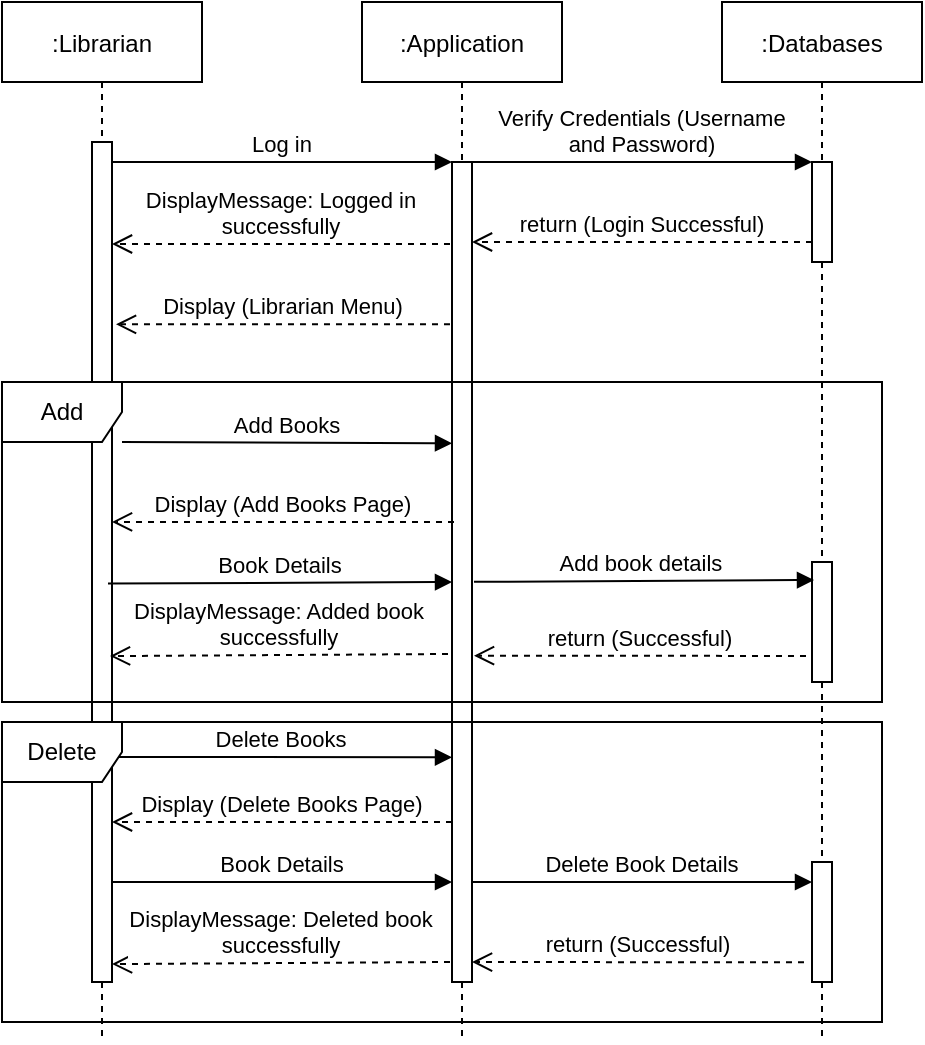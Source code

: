 <mxfile version="20.6.0" type="device"><diagram id="kgpKYQtTHZ0yAKxKKP6v" name="Page-1"><mxGraphModel dx="946" dy="614" grid="1" gridSize="10" guides="1" tooltips="1" connect="1" arrows="1" fold="1" page="1" pageScale="1" pageWidth="850" pageHeight="1100" math="0" shadow="0"><root><mxCell id="0"/><mxCell id="1" parent="0"/><mxCell id="3nuBFxr9cyL0pnOWT2aG-1" value=":Librarian" style="shape=umlLifeline;perimeter=lifelinePerimeter;container=1;collapsible=0;recursiveResize=0;rounded=0;shadow=0;strokeWidth=1;" parent="1" vertex="1"><mxGeometry x="120" y="80" width="100" height="520" as="geometry"/></mxCell><mxCell id="3nuBFxr9cyL0pnOWT2aG-2" value="" style="points=[];perimeter=orthogonalPerimeter;rounded=0;shadow=0;strokeWidth=1;" parent="3nuBFxr9cyL0pnOWT2aG-1" vertex="1"><mxGeometry x="45" y="70" width="10" height="420" as="geometry"/></mxCell><mxCell id="LQkjiR74v5XhnZK2cVG0-19" value="Book Details" style="verticalAlign=bottom;endArrow=block;entryX=0;entryY=0;shadow=0;strokeWidth=1;" parent="3nuBFxr9cyL0pnOWT2aG-1" edge="1"><mxGeometry relative="1" as="geometry"><mxPoint x="55" y="440.0" as="sourcePoint"/><mxPoint x="225" y="440.0" as="targetPoint"/></mxGeometry></mxCell><mxCell id="LQkjiR74v5XhnZK2cVG0-30" value="DisplayMessage: Deleted book &#10;successfully" style="verticalAlign=bottom;endArrow=open;dashed=1;endSize=8;shadow=0;strokeWidth=1;entryX=0.9;entryY=0.612;entryDx=0;entryDy=0;entryPerimeter=0;exitX=-0.2;exitY=0.6;exitDx=0;exitDy=0;exitPerimeter=0;" parent="3nuBFxr9cyL0pnOWT2aG-1" edge="1"><mxGeometry relative="1" as="geometry"><mxPoint x="55" y="481.04" as="targetPoint"/><mxPoint x="224" y="480" as="sourcePoint"/></mxGeometry></mxCell><mxCell id="3nuBFxr9cyL0pnOWT2aG-5" value=":Application" style="shape=umlLifeline;perimeter=lifelinePerimeter;container=1;collapsible=0;recursiveResize=0;rounded=0;shadow=0;strokeWidth=1;" parent="1" vertex="1"><mxGeometry x="300" y="80" width="100" height="520" as="geometry"/></mxCell><mxCell id="3nuBFxr9cyL0pnOWT2aG-6" value="" style="points=[];perimeter=orthogonalPerimeter;rounded=0;shadow=0;strokeWidth=1;" parent="3nuBFxr9cyL0pnOWT2aG-5" vertex="1"><mxGeometry x="45" y="80" width="10" height="410" as="geometry"/></mxCell><mxCell id="LQkjiR74v5XhnZK2cVG0-18" value="Display (Delete Books Page)" style="verticalAlign=bottom;endArrow=open;dashed=1;endSize=8;shadow=0;strokeWidth=1;exitX=0;exitY=0.8;exitDx=0;exitDy=0;exitPerimeter=0;" parent="3nuBFxr9cyL0pnOWT2aG-5" edge="1"><mxGeometry relative="1" as="geometry"><mxPoint x="-125" y="410" as="targetPoint"/><mxPoint x="45" y="410" as="sourcePoint"/></mxGeometry></mxCell><mxCell id="LQkjiR74v5XhnZK2cVG0-20" value="Delete Book Details" style="verticalAlign=bottom;endArrow=block;entryX=0;entryY=0;shadow=0;strokeWidth=1;" parent="3nuBFxr9cyL0pnOWT2aG-5" edge="1"><mxGeometry relative="1" as="geometry"><mxPoint x="55" y="440.0" as="sourcePoint"/><mxPoint x="225" y="440.0" as="targetPoint"/></mxGeometry></mxCell><mxCell id="3nuBFxr9cyL0pnOWT2aG-7" value="Display (Add Books Page)" style="verticalAlign=bottom;endArrow=open;dashed=1;endSize=8;shadow=0;strokeWidth=1;exitX=0.1;exitY=0.439;exitDx=0;exitDy=0;exitPerimeter=0;" parent="1" source="3nuBFxr9cyL0pnOWT2aG-6" target="3nuBFxr9cyL0pnOWT2aG-2" edge="1"><mxGeometry relative="1" as="geometry"><mxPoint x="275" y="236" as="targetPoint"/><mxPoint x="290" y="320" as="sourcePoint"/><Array as="points"/></mxGeometry></mxCell><mxCell id="3nuBFxr9cyL0pnOWT2aG-8" value="Log in" style="verticalAlign=bottom;endArrow=block;entryX=0;entryY=0;shadow=0;strokeWidth=1;" parent="1" source="3nuBFxr9cyL0pnOWT2aG-2" target="3nuBFxr9cyL0pnOWT2aG-6" edge="1"><mxGeometry relative="1" as="geometry"><mxPoint x="275" y="160" as="sourcePoint"/></mxGeometry></mxCell><mxCell id="LQkjiR74v5XhnZK2cVG0-1" value=":Databases" style="shape=umlLifeline;perimeter=lifelinePerimeter;container=1;collapsible=0;recursiveResize=0;rounded=0;shadow=0;strokeWidth=1;" parent="1" vertex="1"><mxGeometry x="480" y="80" width="100" height="520" as="geometry"/></mxCell><mxCell id="LQkjiR74v5XhnZK2cVG0-2" value="" style="points=[];perimeter=orthogonalPerimeter;rounded=0;shadow=0;strokeWidth=1;" parent="LQkjiR74v5XhnZK2cVG0-1" vertex="1"><mxGeometry x="45" y="80" width="10" height="50" as="geometry"/></mxCell><mxCell id="LQkjiR74v5XhnZK2cVG0-3" value="Verify Credentials (Username &#10;and Password)" style="verticalAlign=bottom;endArrow=block;entryX=0;entryY=0;shadow=0;strokeWidth=1;" parent="LQkjiR74v5XhnZK2cVG0-1" edge="1"><mxGeometry relative="1" as="geometry"><mxPoint x="-125" y="80.0" as="sourcePoint"/><mxPoint x="45" y="80.0" as="targetPoint"/></mxGeometry></mxCell><mxCell id="LQkjiR74v5XhnZK2cVG0-11" value="" style="points=[];perimeter=orthogonalPerimeter;rounded=0;shadow=0;strokeWidth=1;" parent="LQkjiR74v5XhnZK2cVG0-1" vertex="1"><mxGeometry x="45" y="280" width="10" height="60" as="geometry"/></mxCell><mxCell id="LQkjiR74v5XhnZK2cVG0-21" value="" style="points=[];perimeter=orthogonalPerimeter;rounded=0;shadow=0;strokeWidth=1;" parent="LQkjiR74v5XhnZK2cVG0-1" vertex="1"><mxGeometry x="45" y="430" width="10" height="60" as="geometry"/></mxCell><mxCell id="LQkjiR74v5XhnZK2cVG0-4" value="return (Login Successful)" style="verticalAlign=bottom;endArrow=open;dashed=1;endSize=8;shadow=0;strokeWidth=1;exitX=0;exitY=0.8;exitDx=0;exitDy=0;exitPerimeter=0;" parent="1" source="LQkjiR74v5XhnZK2cVG0-2" target="3nuBFxr9cyL0pnOWT2aG-6" edge="1"><mxGeometry relative="1" as="geometry"><mxPoint x="360" y="196" as="targetPoint"/><mxPoint x="530" y="179" as="sourcePoint"/></mxGeometry></mxCell><mxCell id="LQkjiR74v5XhnZK2cVG0-5" value="Display (Librarian Menu)" style="verticalAlign=bottom;endArrow=open;dashed=1;endSize=8;shadow=0;strokeWidth=1;exitX=-0.1;exitY=0.198;exitDx=0;exitDy=0;exitPerimeter=0;entryX=1.2;entryY=0.217;entryDx=0;entryDy=0;entryPerimeter=0;" parent="1" source="3nuBFxr9cyL0pnOWT2aG-6" target="3nuBFxr9cyL0pnOWT2aG-2" edge="1"><mxGeometry relative="1" as="geometry"><mxPoint x="170" y="200.0" as="targetPoint"/><mxPoint x="341" y="200.96" as="sourcePoint"/><Array as="points"/></mxGeometry></mxCell><mxCell id="LQkjiR74v5XhnZK2cVG0-8" value="DisplayMessage: Logged in &#10;successfully" style="verticalAlign=bottom;endArrow=open;dashed=1;endSize=8;exitX=-0.1;exitY=0.1;shadow=0;strokeWidth=1;exitDx=0;exitDy=0;exitPerimeter=0;" parent="1" source="3nuBFxr9cyL0pnOWT2aG-6" target="3nuBFxr9cyL0pnOWT2aG-2" edge="1"><mxGeometry relative="1" as="geometry"><mxPoint x="180" y="200.0" as="targetPoint"/><mxPoint x="350" y="200.0" as="sourcePoint"/></mxGeometry></mxCell><mxCell id="LQkjiR74v5XhnZK2cVG0-9" value="Add Books" style="verticalAlign=bottom;endArrow=block;shadow=0;strokeWidth=1;entryX=0;entryY=0.343;entryDx=0;entryDy=0;entryPerimeter=0;" parent="1" target="3nuBFxr9cyL0pnOWT2aG-6" edge="1"><mxGeometry relative="1" as="geometry"><mxPoint x="180" y="300" as="sourcePoint"/><mxPoint x="350" y="280" as="targetPoint"/></mxGeometry></mxCell><mxCell id="LQkjiR74v5XhnZK2cVG0-10" value="Book Details" style="verticalAlign=bottom;endArrow=block;shadow=0;strokeWidth=1;exitX=0.9;exitY=0.481;exitDx=0;exitDy=0;exitPerimeter=0;entryX=0.1;entryY=0.441;entryDx=0;entryDy=0;entryPerimeter=0;" parent="1" edge="1"><mxGeometry relative="1" as="geometry"><mxPoint x="173" y="370.8" as="sourcePoint"/><mxPoint x="345" y="370.0" as="targetPoint"/></mxGeometry></mxCell><mxCell id="LQkjiR74v5XhnZK2cVG0-12" value="Add book details " style="verticalAlign=bottom;endArrow=block;shadow=0;strokeWidth=1;exitX=1.1;exitY=0.512;exitDx=0;exitDy=0;exitPerimeter=0;entryX=0.1;entryY=0.15;entryDx=0;entryDy=0;entryPerimeter=0;" parent="1" source="3nuBFxr9cyL0pnOWT2aG-6" target="LQkjiR74v5XhnZK2cVG0-11" edge="1"><mxGeometry relative="1" as="geometry"><mxPoint x="360" y="369" as="sourcePoint"/><mxPoint x="530" y="370" as="targetPoint"/></mxGeometry></mxCell><mxCell id="LQkjiR74v5XhnZK2cVG0-26" value="return (Successful)" style="verticalAlign=bottom;endArrow=open;dashed=1;endSize=8;shadow=0;strokeWidth=1;exitX=-0.3;exitY=0.783;exitDx=0;exitDy=0;exitPerimeter=0;entryX=1.1;entryY=0.602;entryDx=0;entryDy=0;entryPerimeter=0;" parent="1" source="LQkjiR74v5XhnZK2cVG0-11" target="3nuBFxr9cyL0pnOWT2aG-6" edge="1"><mxGeometry relative="1" as="geometry"><mxPoint x="365" y="210" as="targetPoint"/><mxPoint x="535" y="210" as="sourcePoint"/></mxGeometry></mxCell><mxCell id="LQkjiR74v5XhnZK2cVG0-28" value="DisplayMessage: Added book &#10;successfully" style="verticalAlign=bottom;endArrow=open;dashed=1;endSize=8;shadow=0;strokeWidth=1;entryX=0.9;entryY=0.612;entryDx=0;entryDy=0;entryPerimeter=0;exitX=-0.2;exitY=0.6;exitDx=0;exitDy=0;exitPerimeter=0;" parent="1" source="3nuBFxr9cyL0pnOWT2aG-6" target="3nuBFxr9cyL0pnOWT2aG-2" edge="1"><mxGeometry relative="1" as="geometry"><mxPoint x="366" y="416.82" as="targetPoint"/><mxPoint x="532" y="416.98" as="sourcePoint"/></mxGeometry></mxCell><mxCell id="LQkjiR74v5XhnZK2cVG0-15" value="Delete Books" style="verticalAlign=bottom;endArrow=block;entryX=0;entryY=0.726;shadow=0;strokeWidth=1;entryDx=0;entryDy=0;entryPerimeter=0;exitX=0.9;exitY=0.732;exitDx=0;exitDy=0;exitPerimeter=0;" parent="1" source="3nuBFxr9cyL0pnOWT2aG-2" target="3nuBFxr9cyL0pnOWT2aG-6" edge="1"><mxGeometry relative="1" as="geometry"><mxPoint x="170" y="458" as="sourcePoint"/><mxPoint x="345" y="450.0" as="targetPoint"/></mxGeometry></mxCell><mxCell id="LQkjiR74v5XhnZK2cVG0-29" value="return (Successful)" style="verticalAlign=bottom;endArrow=open;dashed=1;endSize=8;shadow=0;strokeWidth=1;exitX=-0.3;exitY=0.783;exitDx=0;exitDy=0;exitPerimeter=0;entryX=1.1;entryY=0.602;entryDx=0;entryDy=0;entryPerimeter=0;" parent="1" edge="1"><mxGeometry relative="1" as="geometry"><mxPoint x="355" y="560" as="targetPoint"/><mxPoint x="521" y="560.16" as="sourcePoint"/></mxGeometry></mxCell><mxCell id="LQkjiR74v5XhnZK2cVG0-31" value="Add" style="shape=umlFrame;whiteSpace=wrap;html=1;" parent="1" vertex="1"><mxGeometry x="120" y="270" width="440" height="160" as="geometry"/></mxCell><mxCell id="LQkjiR74v5XhnZK2cVG0-32" value="Delete" style="shape=umlFrame;whiteSpace=wrap;html=1;" parent="1" vertex="1"><mxGeometry x="120" y="440" width="440" height="150" as="geometry"/></mxCell></root></mxGraphModel></diagram></mxfile>